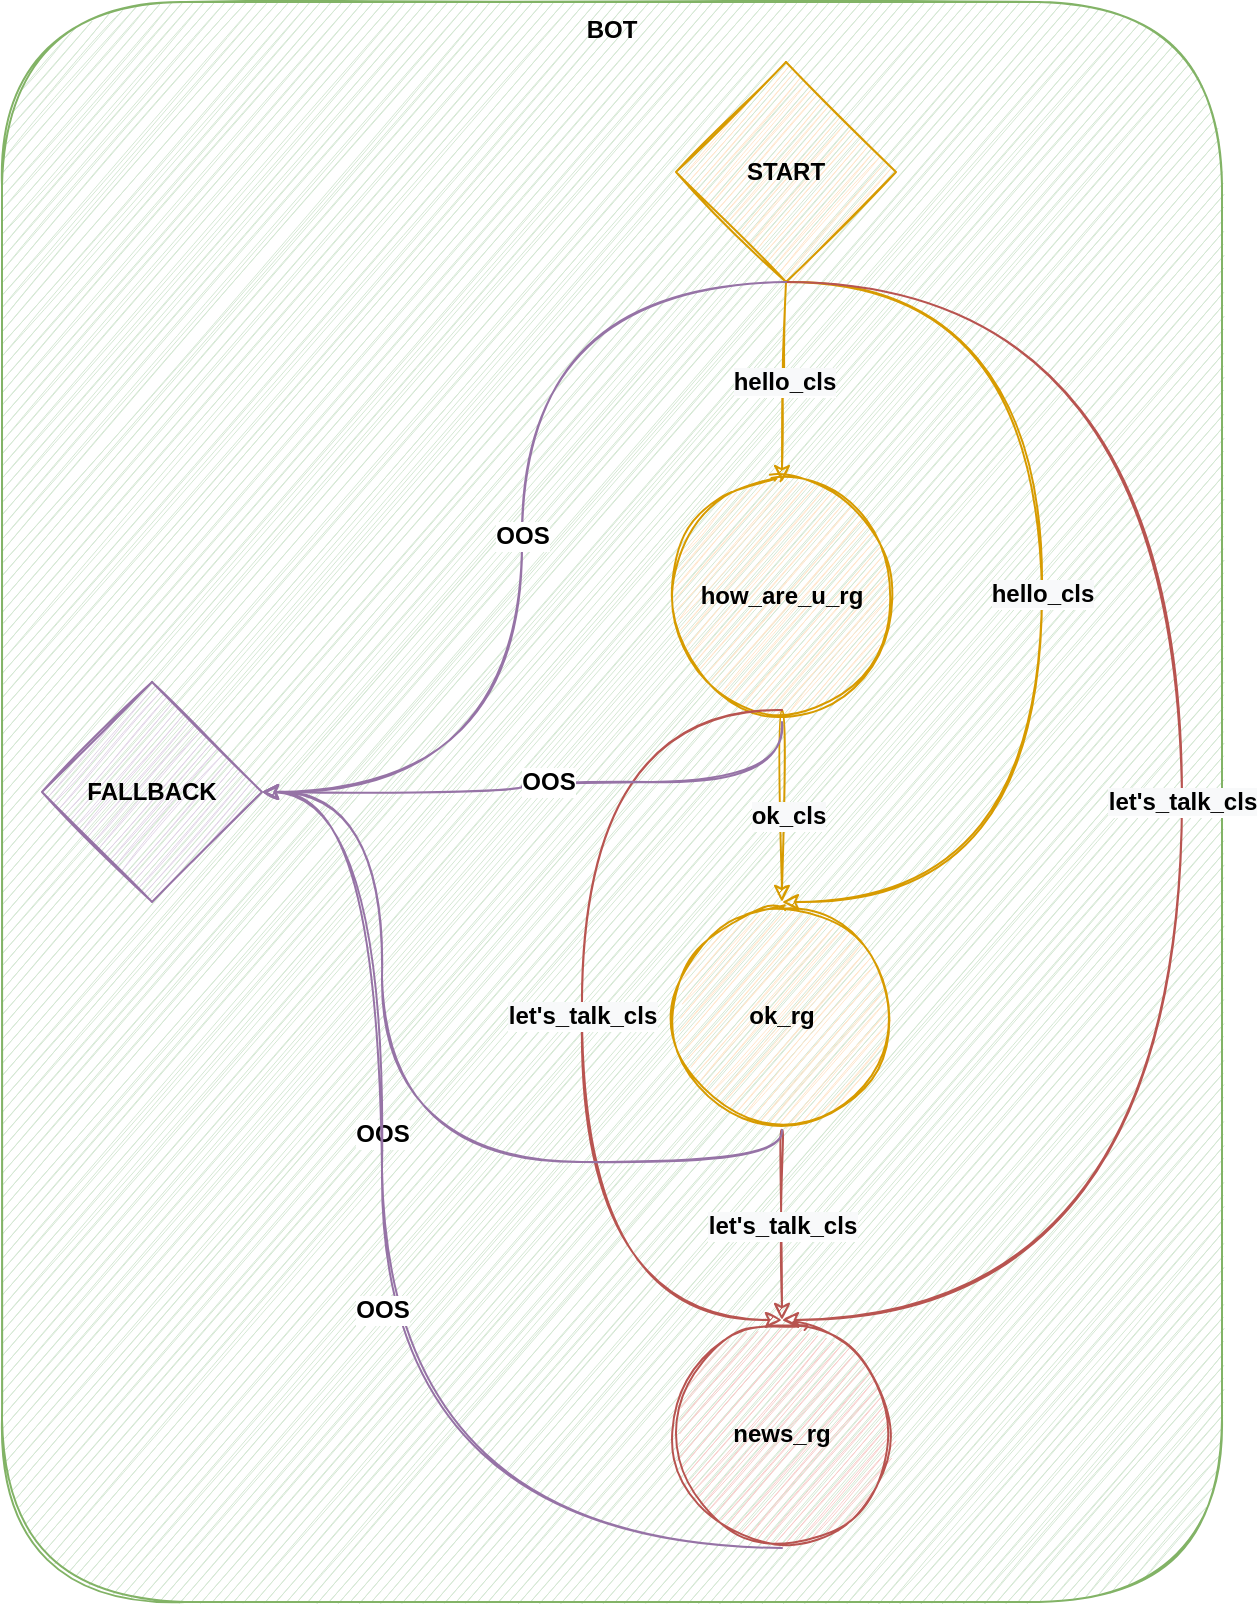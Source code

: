 <mxfile scale="20" border="0"><diagram id="rbImLL0oNeTYmnzgyJK0" name="Page-1"><mxGraphModel dx="976" dy="1654" grid="1" gridSize="10" guides="1" tooltips="1" connect="1" arrows="1" fold="1" page="1" pageScale="1" pageWidth="413" pageHeight="583" math="0" shadow="0"><root><mxCell id="0"/><mxCell id="1" parent="0"/><mxCell id="82" value="&lt;b&gt;BOT&lt;/b&gt;" style="rounded=1;whiteSpace=wrap;html=1;sketch=1;fontStyle=0;fillColor=#d5e8d4;strokeColor=#82b366;verticalAlign=top;" parent="1" vertex="1"><mxGeometry x="640" y="-880" width="610" height="800" as="geometry"/></mxCell><mxCell id="83" value="&lt;b style=&quot;color: rgb(0, 0, 0); font-family: helvetica; font-size: 12px; font-style: normal; letter-spacing: normal; text-align: center; text-indent: 0px; text-transform: none; word-spacing: 0px; background-color: rgb(248, 249, 250);&quot;&gt;hello_cls&lt;/b&gt;" style="edgeStyle=orthogonalEdgeStyle;curved=1;html=1;exitX=0.5;exitY=1;exitDx=0;exitDy=0;entryX=0.5;entryY=0;entryDx=0;entryDy=0;sketch=1;fillColor=#ffe6cc;strokeColor=#d79b00;" parent="1" source="90" target="86" edge="1"><mxGeometry relative="1" as="geometry"><mxPoint x="1032.0" y="-737" as="sourcePoint"/></mxGeometry></mxCell><mxCell id="84" style="edgeStyle=orthogonalEdgeStyle;curved=1;html=1;exitX=0.5;exitY=1;exitDx=0;exitDy=0;entryX=0.5;entryY=0;entryDx=0;entryDy=0;sketch=1;fillColor=#ffe6cc;strokeColor=#d79b00;" parent="1" source="86" target="87" edge="1"><mxGeometry relative="1" as="geometry"/></mxCell><mxCell id="85" value="&lt;b style=&quot;font-size: 12px ; background-color: rgb(248 , 249 , 250)&quot;&gt;ok_cls&lt;/b&gt;" style="edgeLabel;html=1;align=center;verticalAlign=middle;resizable=0;points=[];" parent="84" vertex="1" connectable="0"><mxGeometry x="0.096" y="3" relative="1" as="geometry"><mxPoint as="offset"/></mxGeometry></mxCell><mxCell id="86" value="&lt;b&gt;how_are_u_rg&lt;/b&gt;" style="ellipse;whiteSpace=wrap;html=1;aspect=fixed;fillColor=#ffe6cc;strokeColor=#d79b00;sketch=1;" parent="1" vertex="1"><mxGeometry x="973" y="-640" width="114" height="114" as="geometry"/></mxCell><mxCell id="87" value="&lt;b&gt;ok_rg&lt;/b&gt;" style="ellipse;whiteSpace=wrap;html=1;aspect=fixed;fillColor=#ffe6cc;strokeColor=#d79b00;sketch=1;" parent="1" vertex="1"><mxGeometry x="973" y="-430" width="114" height="114" as="geometry"/></mxCell><mxCell id="88" value="&lt;b style=&quot;color: rgb(0, 0, 0); font-family: helvetica; font-size: 12px; font-style: normal; letter-spacing: normal; text-align: center; text-indent: 0px; text-transform: none; word-spacing: 0px; background-color: rgb(248, 249, 250);&quot;&gt;let's_talk_cls&lt;/b&gt;" style="edgeStyle=orthogonalEdgeStyle;curved=1;html=1;exitX=0.5;exitY=1;exitDx=0;exitDy=0;entryX=0.5;entryY=0;entryDx=0;entryDy=0;sketch=1;fillColor=#f8cecc;strokeColor=#b85450;" parent="1" source="87" target="89" edge="1"><mxGeometry relative="1" as="geometry"><mxPoint x="1018" y="-140" as="sourcePoint"/></mxGeometry></mxCell><mxCell id="89" value="&lt;b&gt;news_rg&lt;/b&gt;" style="ellipse;whiteSpace=wrap;html=1;aspect=fixed;fillColor=#f8cecc;strokeColor=#b85450;sketch=1;" parent="1" vertex="1"><mxGeometry x="973" y="-221" width="114" height="114" as="geometry"/></mxCell><mxCell id="90" value="&lt;b&gt;START&lt;/b&gt;" style="rhombus;whiteSpace=wrap;html=1;sketch=1;fillColor=#ffe6cc;strokeColor=#d79b00;" parent="1" vertex="1"><mxGeometry x="977" y="-850" width="110" height="110" as="geometry"/></mxCell><mxCell id="91" value="&lt;b style=&quot;color: rgb(0, 0, 0); font-family: helvetica; font-size: 12px; font-style: normal; letter-spacing: normal; text-align: center; text-indent: 0px; text-transform: none; word-spacing: 0px; background-color: rgb(248, 249, 250);&quot;&gt;hello_cls&lt;/b&gt;" style="edgeStyle=orthogonalEdgeStyle;curved=1;html=1;exitX=0.5;exitY=1;exitDx=0;exitDy=0;sketch=1;fillColor=#ffe6cc;strokeColor=#d79b00;entryX=0.5;entryY=0;entryDx=0;entryDy=0;" parent="1" source="90" target="87" edge="1"><mxGeometry relative="1" as="geometry"><mxPoint x="1032" y="-740" as="sourcePoint"/><mxPoint x="1230" y="-410" as="targetPoint"/><Array as="points"><mxPoint x="1160" y="-740"/><mxPoint x="1160" y="-430"/></Array></mxGeometry></mxCell><mxCell id="93" value="&lt;b style=&quot;color: rgb(0, 0, 0); font-family: helvetica; font-size: 12px; font-style: normal; letter-spacing: normal; text-align: center; text-indent: 0px; text-transform: none; word-spacing: 0px; background-color: rgb(248, 249, 250);&quot;&gt;let's_talk_cls&lt;/b&gt;" style="edgeStyle=orthogonalEdgeStyle;curved=1;html=1;entryX=0.5;entryY=0;entryDx=0;entryDy=0;sketch=1;fillColor=#f8cecc;strokeColor=#b85450;" parent="1" target="89" edge="1"><mxGeometry relative="1" as="geometry"><mxPoint x="1030" y="-740" as="sourcePoint"/><mxPoint x="1030" y="-221" as="targetPoint"/><Array as="points"><mxPoint x="1230" y="-740"/><mxPoint x="1230" y="-221"/></Array></mxGeometry></mxCell><mxCell id="95" value="&lt;b style=&quot;color: rgb(0, 0, 0); font-family: helvetica; font-size: 12px; font-style: normal; letter-spacing: normal; text-align: center; text-indent: 0px; text-transform: none; word-spacing: 0px; background-color: rgb(248, 249, 250);&quot;&gt;let's_talk_cls&lt;/b&gt;" style="edgeStyle=orthogonalEdgeStyle;curved=1;html=1;entryX=0.5;entryY=0;entryDx=0;entryDy=0;sketch=1;fillColor=#f8cecc;strokeColor=#b85450;exitX=0.5;exitY=1;exitDx=0;exitDy=0;" parent="1" source="86" target="89" edge="1"><mxGeometry relative="1" as="geometry"><mxPoint x="1030" y="-520" as="sourcePoint"/><mxPoint x="1030" y="-221" as="targetPoint"/><Array as="points"><mxPoint x="930" y="-526"/><mxPoint x="930" y="-221"/></Array></mxGeometry></mxCell><mxCell id="96" value="&lt;b&gt;FALLBACK&lt;/b&gt;" style="rhombus;whiteSpace=wrap;html=1;sketch=1;fillColor=#e1d5e7;strokeColor=#9673a6;" parent="1" vertex="1"><mxGeometry x="660" y="-540" width="110" height="110" as="geometry"/></mxCell><mxCell id="99" value="&lt;font face=&quot;helvetica&quot;&gt;&lt;span style=&quot;font-size: 12px&quot;&gt;&lt;b&gt;OOS&lt;/b&gt;&lt;/span&gt;&lt;/font&gt;" style="edgeStyle=orthogonalEdgeStyle;curved=1;html=1;exitX=0.5;exitY=1;exitDx=0;exitDy=0;sketch=1;fillColor=#e1d5e7;strokeColor=#9673a6;entryX=1;entryY=0.5;entryDx=0;entryDy=0;" parent="1" source="90" target="96" edge="1"><mxGeometry relative="1" as="geometry"><mxPoint x="1032" y="-740" as="sourcePoint"/><mxPoint x="1230" y="-410" as="targetPoint"/><Array as="points"><mxPoint x="900" y="-740"/><mxPoint x="900" y="-485"/></Array></mxGeometry></mxCell><mxCell id="100" value="&lt;b style=&quot;font-family: &amp;#34;helvetica&amp;#34; ; font-size: 12px&quot;&gt;OOS&lt;/b&gt;" style="edgeStyle=orthogonalEdgeStyle;curved=1;html=1;sketch=1;fillColor=#e1d5e7;strokeColor=#9673a6;entryX=1;entryY=0.5;entryDx=0;entryDy=0;" parent="1" target="96" edge="1"><mxGeometry relative="1" as="geometry"><mxPoint x="1030" y="-520" as="sourcePoint"/><mxPoint x="770" y="-485" as="targetPoint"/><Array as="points"><mxPoint x="1030" y="-490"/><mxPoint x="900" y="-490"/><mxPoint x="900" y="-485"/></Array></mxGeometry></mxCell><mxCell id="101" value="&lt;b style=&quot;font-family: &amp;#34;helvetica&amp;#34; ; font-size: 12px&quot;&gt;OOS&lt;/b&gt;" style="edgeStyle=orthogonalEdgeStyle;curved=1;html=1;sketch=1;fillColor=#e1d5e7;strokeColor=#9673a6;entryX=1;entryY=0.5;entryDx=0;entryDy=0;exitX=0.5;exitY=1;exitDx=0;exitDy=0;" parent="1" source="87" target="96" edge="1"><mxGeometry relative="1" as="geometry"><mxPoint x="1030" y="-520" as="sourcePoint"/><mxPoint x="770" y="-485" as="targetPoint"/><Array as="points"><mxPoint x="1030" y="-300"/><mxPoint x="830" y="-300"/><mxPoint x="830" y="-485"/></Array></mxGeometry></mxCell><mxCell id="104" value="&lt;b style=&quot;font-family: &amp;#34;helvetica&amp;#34; ; font-size: 12px&quot;&gt;OOS&lt;/b&gt;" style="edgeStyle=orthogonalEdgeStyle;curved=1;html=1;sketch=1;fillColor=#e1d5e7;strokeColor=#9673a6;entryX=1;entryY=0.5;entryDx=0;entryDy=0;exitX=0.5;exitY=1;exitDx=0;exitDy=0;" parent="1" source="89" target="96" edge="1"><mxGeometry relative="1" as="geometry"><mxPoint x="1030" y="-520" as="sourcePoint"/><mxPoint x="770" y="-485" as="targetPoint"/><Array as="points"><mxPoint x="830" y="-107"/><mxPoint x="830" y="-485"/></Array></mxGeometry></mxCell></root></mxGraphModel></diagram></mxfile>